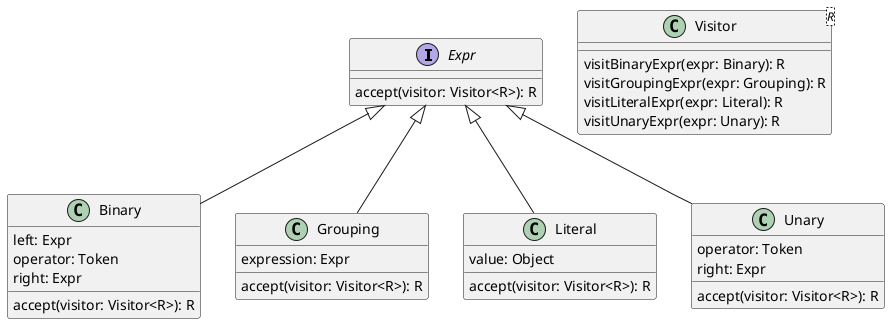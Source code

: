 @startuml
interface Expr {
    accept(visitor: Visitor<R>): R
}
class Binary {
    left: Expr
    operator: Token
    right: Expr
    accept(visitor: Visitor<R>): R
}
class Grouping {
    expression: Expr
    accept(visitor: Visitor<R>): R
}
class Literal {
    value: Object
    accept(visitor: Visitor<R>): R
}
class Unary {
    operator: Token
    right: Expr
    accept(visitor: Visitor<R>): R
}
class Visitor<R> {
    visitBinaryExpr(expr: Binary): R
    visitGroupingExpr(expr: Grouping): R
    visitLiteralExpr(expr: Literal): R
    visitUnaryExpr(expr: Unary): R
}
Expr <|-- Binary
Expr <|-- Grouping
Expr <|-- Literal
Expr <|-- Unary
@enduml